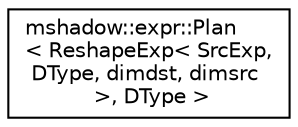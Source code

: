 digraph "Graphical Class Hierarchy"
{
 // LATEX_PDF_SIZE
  edge [fontname="Helvetica",fontsize="10",labelfontname="Helvetica",labelfontsize="10"];
  node [fontname="Helvetica",fontsize="10",shape=record];
  rankdir="LR";
  Node0 [label="mshadow::expr::Plan\l\< ReshapeExp\< SrcExp,\l DType, dimdst, dimsrc\l \>, DType \>",height=0.2,width=0.4,color="black", fillcolor="white", style="filled",URL="$structmshadow_1_1expr_1_1Plan_3_01ReshapeExp_3_01SrcExp_00_01DType_00_01dimdst_00_01dimsrc_01_4_00_01DType_01_4.html",tooltip=" "];
}
